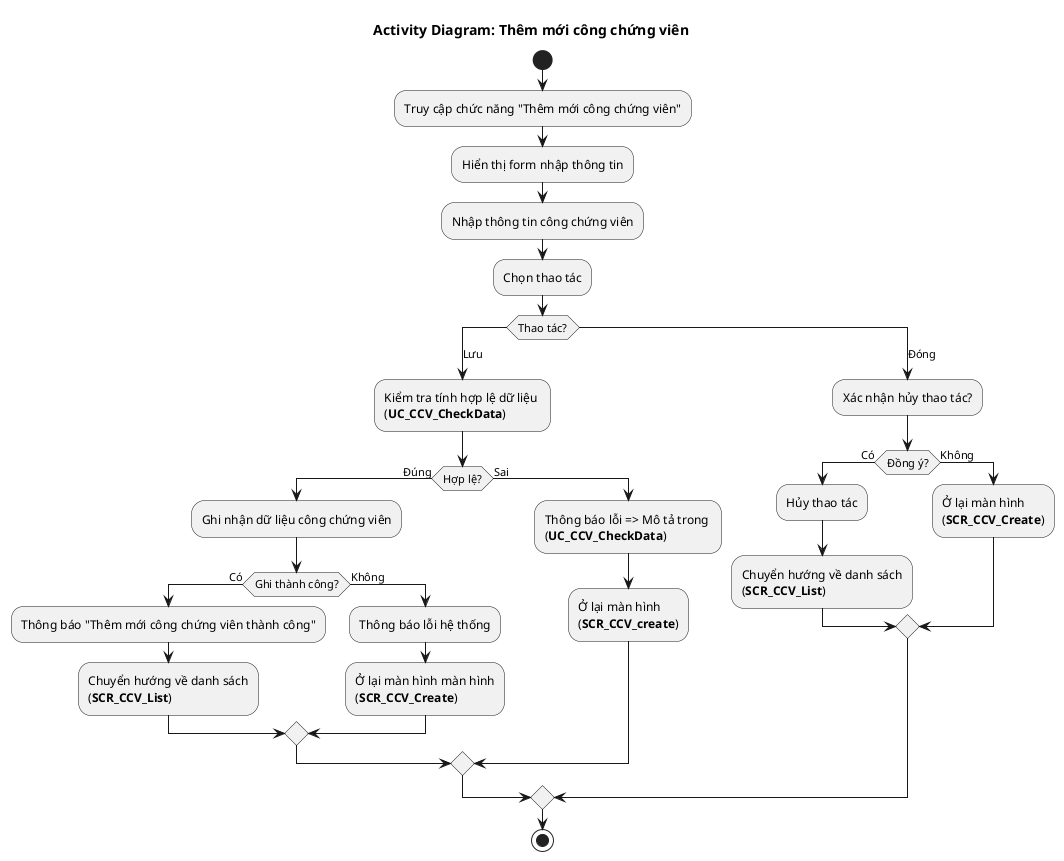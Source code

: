 @startuml AD_CCVManager_Create
!pragma layout smetana
title Activity Diagram: Thêm mới công chứng viên
start
:Truy cập chức năng "Thêm mới công chứng viên";
:Hiển thị form nhập thông tin;
:Nhập thông tin công chứng viên;
  :Chọn thao tác;
  switch (Thao tác?)
    case (Lưu)
      :Kiểm tra tính hợp lệ dữ liệu \n(**UC_CCV_CheckData**);
      if (Hợp lệ?) then (Đúng)
        :Ghi nhận dữ liệu công chứng viên;
          if (Ghi thành công?) then (Có)
            :Thông báo "Thêm mới công chứng viên thành công";
            :Chuyển hướng về danh sách\n(**SCR_CCV_List**);
          else (Không)
            :Thông báo lỗi hệ thống;
            :Ở lại màn hình màn hình\n(**SCR_CCV_Create**);
          endif
      else (Sai)
        :Thông báo lỗi => Mô tả trong \n(**UC_CCV_CheckData**);
        :Ở lại màn hình\n(**SCR_CCV_create**);
      endif
    case (Đóng)
      :Xác nhận hủy thao tác?;
      if (Đồng ý?) then (Có)
        :Hủy thao tác;
        :Chuyển hướng về danh sách\n(**SCR_CCV_List**);
      else (Không)
        :Ở lại màn hình\n(**SCR_CCV_Create**);
      endif
  endswitch
  stop
@enduml
